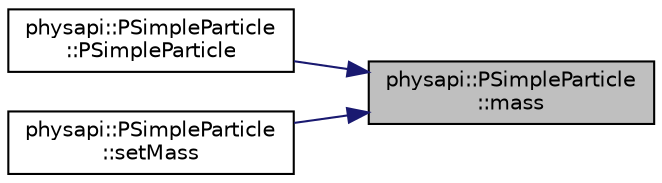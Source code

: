 digraph "physapi::PSimpleParticle::mass"
{
 // LATEX_PDF_SIZE
  edge [fontname="Helvetica",fontsize="10",labelfontname="Helvetica",labelfontsize="10"];
  node [fontname="Helvetica",fontsize="10",shape=record];
  rankdir="RL";
  Node1 [label="physapi::PSimpleParticle\l::mass",height=0.2,width=0.4,color="black", fillcolor="grey75", style="filled", fontcolor="black",tooltip="Get the mass of the particle."];
  Node1 -> Node2 [dir="back",color="midnightblue",fontsize="10",style="solid",fontname="Helvetica"];
  Node2 [label="physapi::PSimpleParticle\l::PSimpleParticle",height=0.2,width=0.4,color="black", fillcolor="white", style="filled",URL="$classphysapi_1_1_p_simple_particle.html#a10c87ad64db821e5cd6732b9a7d31737",tooltip="Construct a new simple particle with mass, position and velocity."];
  Node1 -> Node3 [dir="back",color="midnightblue",fontsize="10",style="solid",fontname="Helvetica"];
  Node3 [label="physapi::PSimpleParticle\l::setMass",height=0.2,width=0.4,color="black", fillcolor="white", style="filled",URL="$classphysapi_1_1_p_simple_particle.html#a1ce26cfeaac891a807b4db071f8cb9c5",tooltip="Set the particle's mass."];
}
